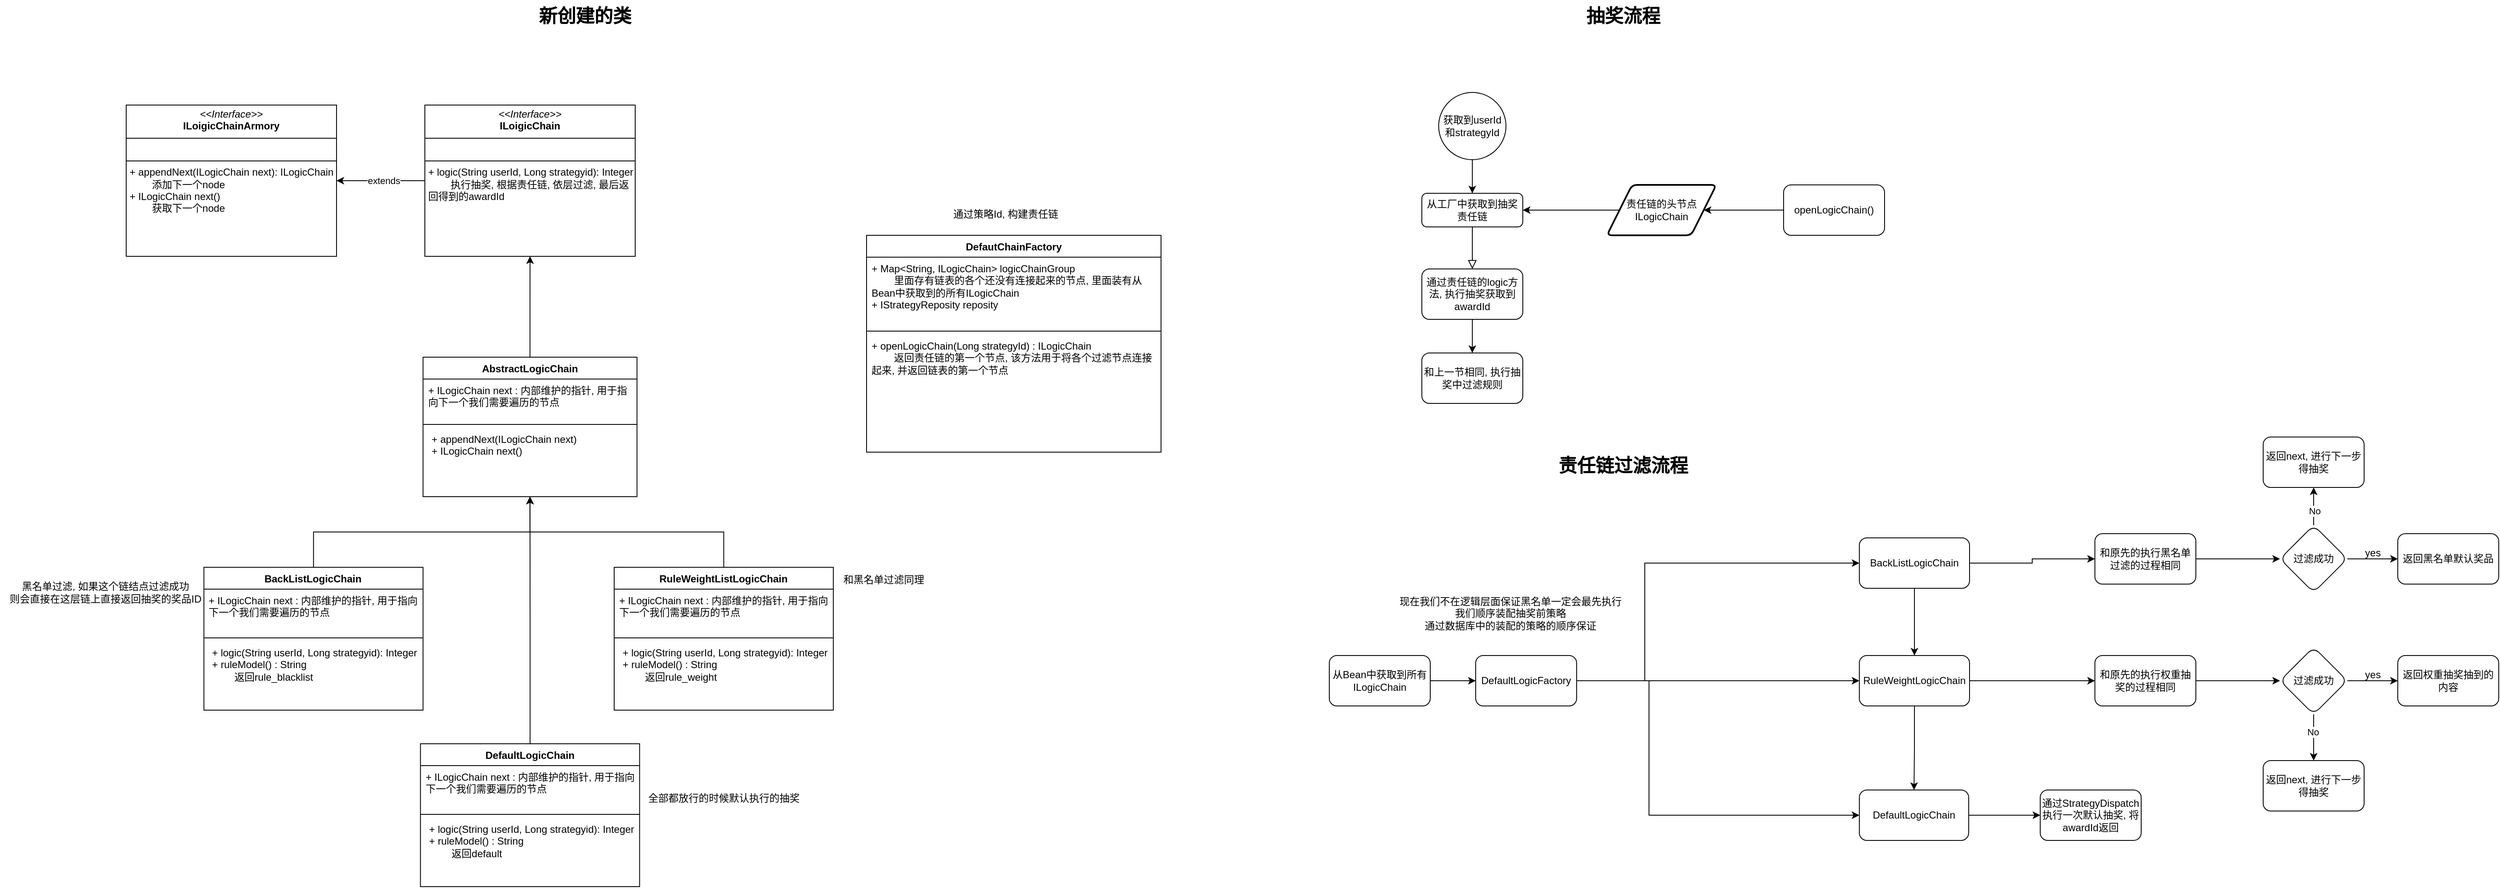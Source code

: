 <mxfile version="26.0.16" pages="2">
  <diagram id="C5RBs43oDa-KdzZeNtuy" name="Page-1">
    <mxGraphModel dx="4658" dy="1450" grid="1" gridSize="10" guides="1" tooltips="1" connect="1" arrows="1" fold="1" page="1" pageScale="1" pageWidth="827" pageHeight="1169" math="0" shadow="0">
      <root>
        <mxCell id="WIyWlLk6GJQsqaUBKTNV-0" />
        <mxCell id="WIyWlLk6GJQsqaUBKTNV-1" parent="WIyWlLk6GJQsqaUBKTNV-0" />
        <mxCell id="WIyWlLk6GJQsqaUBKTNV-2" value="" style="rounded=0;html=1;jettySize=auto;orthogonalLoop=1;fontSize=11;endArrow=block;endFill=0;endSize=8;strokeWidth=1;shadow=0;labelBackgroundColor=none;edgeStyle=orthogonalEdgeStyle;entryX=0.5;entryY=0;entryDx=0;entryDy=0;" parent="WIyWlLk6GJQsqaUBKTNV-1" source="WIyWlLk6GJQsqaUBKTNV-3" target="h3uN96VIlg2lQt_zLqYY-47" edge="1">
          <mxGeometry relative="1" as="geometry">
            <mxPoint x="120.0" y="350" as="targetPoint" />
          </mxGeometry>
        </mxCell>
        <mxCell id="WIyWlLk6GJQsqaUBKTNV-3" value="从工厂中获取到抽奖责任链" style="rounded=1;whiteSpace=wrap;html=1;fontSize=12;glass=0;strokeWidth=1;shadow=0;" parent="WIyWlLk6GJQsqaUBKTNV-1" vertex="1">
          <mxGeometry x="60" y="260" width="120" height="40" as="geometry" />
        </mxCell>
        <mxCell id="h3uN96VIlg2lQt_zLqYY-0" value="&lt;b&gt;&lt;font style=&quot;font-size: 22px;&quot;&gt;新创建的类&lt;/font&gt;&lt;/b&gt;" style="text;html=1;align=center;verticalAlign=middle;resizable=0;points=[];autosize=1;strokeColor=none;fillColor=none;" vertex="1" parent="WIyWlLk6GJQsqaUBKTNV-1">
          <mxGeometry x="-1000" y="30" width="130" height="40" as="geometry" />
        </mxCell>
        <mxCell id="h3uN96VIlg2lQt_zLqYY-34" value="&lt;font style=&quot;font-size: 22px;&quot;&gt;&lt;b&gt;抽奖流程&lt;/b&gt;&lt;/font&gt;" style="text;html=1;align=center;verticalAlign=middle;resizable=0;points=[];autosize=1;strokeColor=none;fillColor=none;" vertex="1" parent="WIyWlLk6GJQsqaUBKTNV-1">
          <mxGeometry x="244" y="30" width="110" height="40" as="geometry" />
        </mxCell>
        <mxCell id="h3uN96VIlg2lQt_zLqYY-39" style="edgeStyle=orthogonalEdgeStyle;rounded=0;orthogonalLoop=1;jettySize=auto;html=1;entryX=0.5;entryY=0;entryDx=0;entryDy=0;" edge="1" parent="WIyWlLk6GJQsqaUBKTNV-1" source="h3uN96VIlg2lQt_zLqYY-38" target="WIyWlLk6GJQsqaUBKTNV-3">
          <mxGeometry relative="1" as="geometry" />
        </mxCell>
        <mxCell id="h3uN96VIlg2lQt_zLqYY-38" value="获取到userId和strategyId" style="ellipse;whiteSpace=wrap;html=1;" vertex="1" parent="WIyWlLk6GJQsqaUBKTNV-1">
          <mxGeometry x="80" y="140" width="80" height="80" as="geometry" />
        </mxCell>
        <mxCell id="h3uN96VIlg2lQt_zLqYY-54" style="edgeStyle=orthogonalEdgeStyle;rounded=0;orthogonalLoop=1;jettySize=auto;html=1;" edge="1" parent="WIyWlLk6GJQsqaUBKTNV-1" source="h3uN96VIlg2lQt_zLqYY-43" target="h3uN96VIlg2lQt_zLqYY-52">
          <mxGeometry relative="1" as="geometry" />
        </mxCell>
        <mxCell id="h3uN96VIlg2lQt_zLqYY-43" value="openLogicChain()" style="rounded=1;whiteSpace=wrap;html=1;" vertex="1" parent="WIyWlLk6GJQsqaUBKTNV-1">
          <mxGeometry x="490" y="250" width="120" height="60" as="geometry" />
        </mxCell>
        <mxCell id="h3uN96VIlg2lQt_zLqYY-50" value="" style="edgeStyle=orthogonalEdgeStyle;rounded=0;orthogonalLoop=1;jettySize=auto;html=1;" edge="1" parent="WIyWlLk6GJQsqaUBKTNV-1" source="h3uN96VIlg2lQt_zLqYY-47" target="h3uN96VIlg2lQt_zLqYY-49">
          <mxGeometry relative="1" as="geometry" />
        </mxCell>
        <mxCell id="h3uN96VIlg2lQt_zLqYY-47" value="通过责任链的logic方法, 执行抽奖获取到awardId" style="rounded=1;whiteSpace=wrap;html=1;" vertex="1" parent="WIyWlLk6GJQsqaUBKTNV-1">
          <mxGeometry x="60" y="350" width="120" height="60" as="geometry" />
        </mxCell>
        <mxCell id="h3uN96VIlg2lQt_zLqYY-49" value="和上一节相同, 执行抽奖中过滤规则" style="whiteSpace=wrap;html=1;rounded=1;" vertex="1" parent="WIyWlLk6GJQsqaUBKTNV-1">
          <mxGeometry x="60" y="450" width="120" height="60" as="geometry" />
        </mxCell>
        <mxCell id="h3uN96VIlg2lQt_zLqYY-53" style="edgeStyle=orthogonalEdgeStyle;rounded=0;orthogonalLoop=1;jettySize=auto;html=1;" edge="1" parent="WIyWlLk6GJQsqaUBKTNV-1" source="h3uN96VIlg2lQt_zLqYY-52" target="WIyWlLk6GJQsqaUBKTNV-3">
          <mxGeometry relative="1" as="geometry" />
        </mxCell>
        <mxCell id="h3uN96VIlg2lQt_zLqYY-52" value="责任链的头节点 ILogicChain" style="shape=parallelogram;html=1;strokeWidth=2;perimeter=parallelogramPerimeter;whiteSpace=wrap;rounded=1;arcSize=12;size=0.23;" vertex="1" parent="WIyWlLk6GJQsqaUBKTNV-1">
          <mxGeometry x="280" y="250" width="130" height="60" as="geometry" />
        </mxCell>
        <mxCell id="h3uN96VIlg2lQt_zLqYY-57" value="&lt;font style=&quot;font-size: 22px;&quot;&gt;&lt;b&gt;责任链过滤流程&lt;/b&gt;&lt;/font&gt;" style="text;html=1;align=center;verticalAlign=middle;resizable=0;points=[];autosize=1;strokeColor=none;fillColor=none;" vertex="1" parent="WIyWlLk6GJQsqaUBKTNV-1">
          <mxGeometry x="209" y="565" width="180" height="40" as="geometry" />
        </mxCell>
        <mxCell id="h3uN96VIlg2lQt_zLqYY-60" value="" style="edgeStyle=orthogonalEdgeStyle;rounded=0;orthogonalLoop=1;jettySize=auto;html=1;entryX=0;entryY=0.5;entryDx=0;entryDy=0;" edge="1" parent="WIyWlLk6GJQsqaUBKTNV-1" source="h3uN96VIlg2lQt_zLqYY-58" target="h3uN96VIlg2lQt_zLqYY-59">
          <mxGeometry relative="1" as="geometry" />
        </mxCell>
        <mxCell id="h3uN96VIlg2lQt_zLqYY-63" style="edgeStyle=orthogonalEdgeStyle;rounded=0;orthogonalLoop=1;jettySize=auto;html=1;entryX=0;entryY=0.5;entryDx=0;entryDy=0;" edge="1" parent="WIyWlLk6GJQsqaUBKTNV-1" source="h3uN96VIlg2lQt_zLqYY-58" target="h3uN96VIlg2lQt_zLqYY-61">
          <mxGeometry relative="1" as="geometry" />
        </mxCell>
        <mxCell id="h3uN96VIlg2lQt_zLqYY-64" style="edgeStyle=orthogonalEdgeStyle;rounded=0;orthogonalLoop=1;jettySize=auto;html=1;entryX=0;entryY=0.5;entryDx=0;entryDy=0;" edge="1" parent="WIyWlLk6GJQsqaUBKTNV-1" source="h3uN96VIlg2lQt_zLqYY-58" target="h3uN96VIlg2lQt_zLqYY-62">
          <mxGeometry relative="1" as="geometry">
            <Array as="points">
              <mxPoint x="330" y="840" />
              <mxPoint x="330" y="1000" />
            </Array>
          </mxGeometry>
        </mxCell>
        <mxCell id="h3uN96VIlg2lQt_zLqYY-74" value="" style="edgeStyle=orthogonalEdgeStyle;rounded=0;orthogonalLoop=1;jettySize=auto;html=1;" edge="1" parent="WIyWlLk6GJQsqaUBKTNV-1" source="h3uN96VIlg2lQt_zLqYY-58" target="h3uN96VIlg2lQt_zLqYY-73">
          <mxGeometry relative="1" as="geometry" />
        </mxCell>
        <mxCell id="h3uN96VIlg2lQt_zLqYY-58" value="从Bean中获取到所有ILogicChain" style="rounded=1;whiteSpace=wrap;html=1;" vertex="1" parent="WIyWlLk6GJQsqaUBKTNV-1">
          <mxGeometry x="-50" y="810" width="120" height="60" as="geometry" />
        </mxCell>
        <mxCell id="h3uN96VIlg2lQt_zLqYY-65" style="edgeStyle=orthogonalEdgeStyle;rounded=0;orthogonalLoop=1;jettySize=auto;html=1;" edge="1" parent="WIyWlLk6GJQsqaUBKTNV-1" source="h3uN96VIlg2lQt_zLqYY-59" target="h3uN96VIlg2lQt_zLqYY-61">
          <mxGeometry relative="1" as="geometry" />
        </mxCell>
        <mxCell id="h3uN96VIlg2lQt_zLqYY-94" style="edgeStyle=orthogonalEdgeStyle;rounded=0;orthogonalLoop=1;jettySize=auto;html=1;entryX=0;entryY=0.5;entryDx=0;entryDy=0;" edge="1" parent="WIyWlLk6GJQsqaUBKTNV-1" source="h3uN96VIlg2lQt_zLqYY-59" target="h3uN96VIlg2lQt_zLqYY-86">
          <mxGeometry relative="1" as="geometry" />
        </mxCell>
        <mxCell id="h3uN96VIlg2lQt_zLqYY-59" value="BackListLogicChain" style="whiteSpace=wrap;html=1;rounded=1;" vertex="1" parent="WIyWlLk6GJQsqaUBKTNV-1">
          <mxGeometry x="580" y="670" width="131" height="60" as="geometry" />
        </mxCell>
        <mxCell id="h3uN96VIlg2lQt_zLqYY-66" style="edgeStyle=orthogonalEdgeStyle;rounded=0;orthogonalLoop=1;jettySize=auto;html=1;entryX=0.5;entryY=0;entryDx=0;entryDy=0;" edge="1" parent="WIyWlLk6GJQsqaUBKTNV-1" source="h3uN96VIlg2lQt_zLqYY-61" target="h3uN96VIlg2lQt_zLqYY-62">
          <mxGeometry relative="1" as="geometry" />
        </mxCell>
        <mxCell id="h3uN96VIlg2lQt_zLqYY-76" value="" style="edgeStyle=orthogonalEdgeStyle;rounded=0;orthogonalLoop=1;jettySize=auto;html=1;" edge="1" parent="WIyWlLk6GJQsqaUBKTNV-1" source="h3uN96VIlg2lQt_zLqYY-61" target="h3uN96VIlg2lQt_zLqYY-75">
          <mxGeometry relative="1" as="geometry" />
        </mxCell>
        <mxCell id="h3uN96VIlg2lQt_zLqYY-61" value="RuleWeightLogicChain" style="rounded=1;whiteSpace=wrap;html=1;" vertex="1" parent="WIyWlLk6GJQsqaUBKTNV-1">
          <mxGeometry x="580" y="810" width="131" height="60" as="geometry" />
        </mxCell>
        <mxCell id="h3uN96VIlg2lQt_zLqYY-70" value="" style="edgeStyle=orthogonalEdgeStyle;rounded=0;orthogonalLoop=1;jettySize=auto;html=1;" edge="1" parent="WIyWlLk6GJQsqaUBKTNV-1" source="h3uN96VIlg2lQt_zLqYY-62" target="h3uN96VIlg2lQt_zLqYY-69">
          <mxGeometry relative="1" as="geometry" />
        </mxCell>
        <mxCell id="h3uN96VIlg2lQt_zLqYY-62" value="DefaultLogicChain" style="rounded=1;whiteSpace=wrap;html=1;" vertex="1" parent="WIyWlLk6GJQsqaUBKTNV-1">
          <mxGeometry x="580" y="970" width="130" height="60" as="geometry" />
        </mxCell>
        <mxCell id="h3uN96VIlg2lQt_zLqYY-69" value="通过StrategyDispatch执行一次默认抽奖, 将awardId返回" style="whiteSpace=wrap;html=1;rounded=1;" vertex="1" parent="WIyWlLk6GJQsqaUBKTNV-1">
          <mxGeometry x="795" y="970" width="120" height="60" as="geometry" />
        </mxCell>
        <mxCell id="h3uN96VIlg2lQt_zLqYY-26" style="edgeStyle=orthogonalEdgeStyle;rounded=0;orthogonalLoop=1;jettySize=auto;html=1;entryX=1;entryY=0.5;entryDx=0;entryDy=0;" edge="1" parent="WIyWlLk6GJQsqaUBKTNV-1" source="h3uN96VIlg2lQt_zLqYY-1" target="h3uN96VIlg2lQt_zLqYY-25">
          <mxGeometry relative="1" as="geometry" />
        </mxCell>
        <mxCell id="h3uN96VIlg2lQt_zLqYY-27" value="extends" style="edgeLabel;html=1;align=center;verticalAlign=middle;resizable=0;points=[];" vertex="1" connectable="0" parent="h3uN96VIlg2lQt_zLqYY-26">
          <mxGeometry x="-0.07" relative="1" as="geometry">
            <mxPoint as="offset" />
          </mxGeometry>
        </mxCell>
        <mxCell id="h3uN96VIlg2lQt_zLqYY-1" value="&lt;p style=&quot;margin:0px;margin-top:4px;text-align:center;&quot;&gt;&lt;i&gt;&amp;lt;&amp;lt;Interface&amp;gt;&amp;gt;&lt;/i&gt;&lt;br&gt;&lt;b&gt;ILoigicChain&lt;/b&gt;&lt;/p&gt;&lt;hr size=&quot;1&quot; style=&quot;border-style:solid;&quot;&gt;&lt;p style=&quot;margin:0px;margin-left:4px;&quot;&gt;&lt;br&gt;&lt;/p&gt;&lt;hr size=&quot;1&quot; style=&quot;border-style:solid;&quot;&gt;&lt;p style=&quot;margin:0px;margin-left:4px;&quot;&gt;+ logic(String userId, Long strategyid): Integer&lt;/p&gt;&lt;p style=&quot;margin:0px;margin-left:4px;&quot;&gt;&lt;span style=&quot;white-space: pre;&quot;&gt;&#x9;&lt;/span&gt;执行抽奖, 根据责任链, 依层过滤, 最后返回得到的awardId&lt;br&gt;&lt;/p&gt;" style="verticalAlign=top;align=left;overflow=fill;html=1;whiteSpace=wrap;" vertex="1" parent="WIyWlLk6GJQsqaUBKTNV-1">
          <mxGeometry x="-1125.01" y="155" width="250" height="180" as="geometry" />
        </mxCell>
        <mxCell id="h3uN96VIlg2lQt_zLqYY-6" style="edgeStyle=orthogonalEdgeStyle;rounded=0;orthogonalLoop=1;jettySize=auto;html=1;" edge="1" parent="WIyWlLk6GJQsqaUBKTNV-1" source="h3uN96VIlg2lQt_zLqYY-2" target="h3uN96VIlg2lQt_zLqYY-1">
          <mxGeometry relative="1" as="geometry" />
        </mxCell>
        <mxCell id="h3uN96VIlg2lQt_zLqYY-2" value="AbstractLogicChain" style="swimlane;fontStyle=1;align=center;verticalAlign=top;childLayout=stackLayout;horizontal=1;startSize=26;horizontalStack=0;resizeParent=1;resizeParentMax=0;resizeLast=0;collapsible=1;marginBottom=0;whiteSpace=wrap;html=1;" vertex="1" parent="WIyWlLk6GJQsqaUBKTNV-1">
          <mxGeometry x="-1127.17" y="455" width="254.33" height="166" as="geometry" />
        </mxCell>
        <mxCell id="h3uN96VIlg2lQt_zLqYY-3" value="+ ILogicChain next : 内部维护的指针, 用于指向下一个我们需要遍历的节点" style="text;strokeColor=none;fillColor=none;align=left;verticalAlign=top;spacingLeft=4;spacingRight=4;overflow=hidden;rotatable=0;points=[[0,0.5],[1,0.5]];portConstraint=eastwest;whiteSpace=wrap;html=1;" vertex="1" parent="h3uN96VIlg2lQt_zLqYY-2">
          <mxGeometry y="26" width="254.33" height="50" as="geometry" />
        </mxCell>
        <mxCell id="h3uN96VIlg2lQt_zLqYY-4" value="" style="line;strokeWidth=1;fillColor=none;align=left;verticalAlign=middle;spacingTop=-1;spacingLeft=3;spacingRight=3;rotatable=0;labelPosition=right;points=[];portConstraint=eastwest;strokeColor=inherit;" vertex="1" parent="h3uN96VIlg2lQt_zLqYY-2">
          <mxGeometry y="76" width="254.33" height="8" as="geometry" />
        </mxCell>
        <mxCell id="h3uN96VIlg2lQt_zLqYY-5" value="&lt;p style=&quot;margin: 0px 0px 0px 4px;&quot;&gt;+ appendNext(ILogicChain next)&lt;/p&gt;&lt;p style=&quot;margin: 0px 0px 0px 4px;&quot;&gt;+ ILogicChain next()&lt;br&gt;&lt;/p&gt;" style="text;strokeColor=none;fillColor=none;align=left;verticalAlign=top;spacingLeft=4;spacingRight=4;overflow=hidden;rotatable=0;points=[[0,0.5],[1,0.5]];portConstraint=eastwest;whiteSpace=wrap;html=1;" vertex="1" parent="h3uN96VIlg2lQt_zLqYY-2">
          <mxGeometry y="84" width="254.33" height="82" as="geometry" />
        </mxCell>
        <mxCell id="h3uN96VIlg2lQt_zLqYY-11" style="edgeStyle=orthogonalEdgeStyle;rounded=0;orthogonalLoop=1;jettySize=auto;html=1;" edge="1" parent="WIyWlLk6GJQsqaUBKTNV-1" source="h3uN96VIlg2lQt_zLqYY-7" target="h3uN96VIlg2lQt_zLqYY-2">
          <mxGeometry relative="1" as="geometry" />
        </mxCell>
        <mxCell id="h3uN96VIlg2lQt_zLqYY-7" value="BackListLogicChain" style="swimlane;fontStyle=1;align=center;verticalAlign=top;childLayout=stackLayout;horizontal=1;startSize=26;horizontalStack=0;resizeParent=1;resizeParentMax=0;resizeLast=0;collapsible=1;marginBottom=0;whiteSpace=wrap;html=1;aspect=fixed;" vertex="1" parent="WIyWlLk6GJQsqaUBKTNV-1">
          <mxGeometry x="-1387.64" y="705" width="260.47" height="170" as="geometry" />
        </mxCell>
        <mxCell id="h3uN96VIlg2lQt_zLqYY-8" value="+ ILogicChain next : 内部维护的指针, 用于指向下一个我们需要遍历的节点" style="text;strokeColor=none;fillColor=none;align=left;verticalAlign=top;spacingLeft=4;spacingRight=4;overflow=hidden;rotatable=0;points=[[0,0.5],[1,0.5]];portConstraint=eastwest;whiteSpace=wrap;html=1;" vertex="1" parent="h3uN96VIlg2lQt_zLqYY-7">
          <mxGeometry y="26" width="260.47" height="54" as="geometry" />
        </mxCell>
        <mxCell id="h3uN96VIlg2lQt_zLqYY-9" value="" style="line;strokeWidth=1;fillColor=none;align=left;verticalAlign=middle;spacingTop=-1;spacingLeft=3;spacingRight=3;rotatable=0;labelPosition=right;points=[];portConstraint=eastwest;strokeColor=inherit;" vertex="1" parent="h3uN96VIlg2lQt_zLqYY-7">
          <mxGeometry y="80" width="260.47" height="8" as="geometry" />
        </mxCell>
        <mxCell id="h3uN96VIlg2lQt_zLqYY-10" value="&lt;p style=&quot;margin: 0px 0px 0px 4px;&quot;&gt;+ logic(String userId, Long strategyid): Integer&lt;/p&gt;&lt;p style=&quot;margin: 0px 0px 0px 4px;&quot;&gt;+ ruleModel() : String&lt;br&gt;&lt;span style=&quot;white-space: pre;&quot;&gt;&#x9;&lt;/span&gt;返回rule_blacklist&lt;br&gt;&lt;/p&gt;" style="text;strokeColor=none;fillColor=none;align=left;verticalAlign=top;spacingLeft=4;spacingRight=4;overflow=hidden;rotatable=0;points=[[0,0.5],[1,0.5]];portConstraint=eastwest;whiteSpace=wrap;html=1;" vertex="1" parent="h3uN96VIlg2lQt_zLqYY-7">
          <mxGeometry y="88" width="260.47" height="82" as="geometry" />
        </mxCell>
        <mxCell id="h3uN96VIlg2lQt_zLqYY-16" style="edgeStyle=orthogonalEdgeStyle;rounded=0;orthogonalLoop=1;jettySize=auto;html=1;" edge="1" parent="WIyWlLk6GJQsqaUBKTNV-1" source="h3uN96VIlg2lQt_zLqYY-12" target="h3uN96VIlg2lQt_zLqYY-2">
          <mxGeometry relative="1" as="geometry" />
        </mxCell>
        <mxCell id="h3uN96VIlg2lQt_zLqYY-12" value="RuleWeightListLogicChain" style="swimlane;fontStyle=1;align=center;verticalAlign=top;childLayout=stackLayout;horizontal=1;startSize=26;horizontalStack=0;resizeParent=1;resizeParentMax=0;resizeLast=0;collapsible=1;marginBottom=0;whiteSpace=wrap;html=1;aspect=fixed;" vertex="1" parent="WIyWlLk6GJQsqaUBKTNV-1">
          <mxGeometry x="-900" y="705" width="260.47" height="170" as="geometry" />
        </mxCell>
        <mxCell id="h3uN96VIlg2lQt_zLqYY-13" value="+ ILogicChain next : 内部维护的指针, 用于指向下一个我们需要遍历的节点" style="text;strokeColor=none;fillColor=none;align=left;verticalAlign=top;spacingLeft=4;spacingRight=4;overflow=hidden;rotatable=0;points=[[0,0.5],[1,0.5]];portConstraint=eastwest;whiteSpace=wrap;html=1;" vertex="1" parent="h3uN96VIlg2lQt_zLqYY-12">
          <mxGeometry y="26" width="260.47" height="54" as="geometry" />
        </mxCell>
        <mxCell id="h3uN96VIlg2lQt_zLqYY-14" value="" style="line;strokeWidth=1;fillColor=none;align=left;verticalAlign=middle;spacingTop=-1;spacingLeft=3;spacingRight=3;rotatable=0;labelPosition=right;points=[];portConstraint=eastwest;strokeColor=inherit;" vertex="1" parent="h3uN96VIlg2lQt_zLqYY-12">
          <mxGeometry y="80" width="260.47" height="8" as="geometry" />
        </mxCell>
        <mxCell id="h3uN96VIlg2lQt_zLqYY-15" value="&lt;p style=&quot;margin: 0px 0px 0px 4px;&quot;&gt;+ logic(String userId, Long strategyid): Integer&lt;/p&gt;&lt;p style=&quot;margin: 0px 0px 0px 4px;&quot;&gt;+ ruleModel() : String&lt;br&gt;&lt;span style=&quot;white-space: pre;&quot;&gt;&#x9;&lt;/span&gt;返回rule_weight&lt;/p&gt;" style="text;strokeColor=none;fillColor=none;align=left;verticalAlign=top;spacingLeft=4;spacingRight=4;overflow=hidden;rotatable=0;points=[[0,0.5],[1,0.5]];portConstraint=eastwest;whiteSpace=wrap;html=1;" vertex="1" parent="h3uN96VIlg2lQt_zLqYY-12">
          <mxGeometry y="88" width="260.47" height="82" as="geometry" />
        </mxCell>
        <mxCell id="h3uN96VIlg2lQt_zLqYY-21" style="edgeStyle=orthogonalEdgeStyle;rounded=0;orthogonalLoop=1;jettySize=auto;html=1;" edge="1" parent="WIyWlLk6GJQsqaUBKTNV-1" source="h3uN96VIlg2lQt_zLqYY-17" target="h3uN96VIlg2lQt_zLqYY-2">
          <mxGeometry relative="1" as="geometry" />
        </mxCell>
        <mxCell id="h3uN96VIlg2lQt_zLqYY-17" value="DefaultLogicChain" style="swimlane;fontStyle=1;align=center;verticalAlign=top;childLayout=stackLayout;horizontal=1;startSize=26;horizontalStack=0;resizeParent=1;resizeParentMax=0;resizeLast=0;collapsible=1;marginBottom=0;whiteSpace=wrap;html=1;aspect=fixed;" vertex="1" parent="WIyWlLk6GJQsqaUBKTNV-1">
          <mxGeometry x="-1130.24" y="915" width="260.47" height="170" as="geometry" />
        </mxCell>
        <mxCell id="h3uN96VIlg2lQt_zLqYY-18" value="+ ILogicChain next : 内部维护的指针, 用于指向下一个我们需要遍历的节点" style="text;strokeColor=none;fillColor=none;align=left;verticalAlign=top;spacingLeft=4;spacingRight=4;overflow=hidden;rotatable=0;points=[[0,0.5],[1,0.5]];portConstraint=eastwest;whiteSpace=wrap;html=1;" vertex="1" parent="h3uN96VIlg2lQt_zLqYY-17">
          <mxGeometry y="26" width="260.47" height="54" as="geometry" />
        </mxCell>
        <mxCell id="h3uN96VIlg2lQt_zLqYY-19" value="" style="line;strokeWidth=1;fillColor=none;align=left;verticalAlign=middle;spacingTop=-1;spacingLeft=3;spacingRight=3;rotatable=0;labelPosition=right;points=[];portConstraint=eastwest;strokeColor=inherit;" vertex="1" parent="h3uN96VIlg2lQt_zLqYY-17">
          <mxGeometry y="80" width="260.47" height="8" as="geometry" />
        </mxCell>
        <mxCell id="h3uN96VIlg2lQt_zLqYY-20" value="&lt;p style=&quot;margin: 0px 0px 0px 4px;&quot;&gt;+ logic(String userId, Long strategyid): Integer&lt;/p&gt;&lt;p style=&quot;margin: 0px 0px 0px 4px;&quot;&gt;+ ruleModel() : String&lt;br&gt;&lt;span style=&quot;white-space: pre;&quot;&gt;&#x9;&lt;/span&gt;返回default&lt;/p&gt;" style="text;strokeColor=none;fillColor=none;align=left;verticalAlign=top;spacingLeft=4;spacingRight=4;overflow=hidden;rotatable=0;points=[[0,0.5],[1,0.5]];portConstraint=eastwest;whiteSpace=wrap;html=1;" vertex="1" parent="h3uN96VIlg2lQt_zLqYY-17">
          <mxGeometry y="88" width="260.47" height="82" as="geometry" />
        </mxCell>
        <mxCell id="h3uN96VIlg2lQt_zLqYY-22" value="全部都放行的时候默认执行的抽奖" style="text;html=1;align=center;verticalAlign=middle;resizable=0;points=[];autosize=1;strokeColor=none;fillColor=none;" vertex="1" parent="WIyWlLk6GJQsqaUBKTNV-1">
          <mxGeometry x="-869.77" y="965" width="200" height="30" as="geometry" />
        </mxCell>
        <mxCell id="h3uN96VIlg2lQt_zLqYY-23" value="黑名单过滤, 如果这个链结点过滤成功&lt;br&gt;则会直接在这层链上直接返回抽奖的奖品ID" style="text;html=1;align=center;verticalAlign=middle;resizable=0;points=[];autosize=1;strokeColor=none;fillColor=none;" vertex="1" parent="WIyWlLk6GJQsqaUBKTNV-1">
          <mxGeometry x="-1630" y="715" width="250" height="40" as="geometry" />
        </mxCell>
        <mxCell id="h3uN96VIlg2lQt_zLqYY-24" value="和黑名单过滤同理" style="text;html=1;align=center;verticalAlign=middle;resizable=0;points=[];autosize=1;strokeColor=none;fillColor=none;" vertex="1" parent="WIyWlLk6GJQsqaUBKTNV-1">
          <mxGeometry x="-639.53" y="705" width="120" height="30" as="geometry" />
        </mxCell>
        <mxCell id="h3uN96VIlg2lQt_zLqYY-25" value="&lt;p style=&quot;margin:0px;margin-top:4px;text-align:center;&quot;&gt;&lt;i&gt;&amp;lt;&amp;lt;Interface&amp;gt;&amp;gt;&lt;/i&gt;&lt;br&gt;&lt;b&gt;ILoigicChainArmory&lt;/b&gt;&lt;/p&gt;&lt;hr size=&quot;1&quot; style=&quot;border-style:solid;&quot;&gt;&lt;p style=&quot;margin:0px;margin-left:4px;&quot;&gt;&lt;br&gt;&lt;/p&gt;&lt;hr size=&quot;1&quot; style=&quot;border-style:solid;&quot;&gt;&lt;p style=&quot;margin:0px;margin-left:4px;&quot;&gt;&lt;span style=&quot;background-color: transparent; color: light-dark(rgb(0, 0, 0), rgb(255, 255, 255));&quot;&gt;+ appendNext(ILogicChain next): ILogicChain&lt;/span&gt;&lt;/p&gt;&lt;p style=&quot;margin:0px;margin-left:4px;&quot;&gt;&lt;span style=&quot;white-space: pre;&quot;&gt;&#x9;&lt;/span&gt;添加下一个node&lt;br&gt;&lt;/p&gt;&lt;p style=&quot;margin:0px;margin-left:4px;&quot;&gt;+ ILogicChain next()&lt;/p&gt;&lt;p style=&quot;margin:0px;margin-left:4px;&quot;&gt;&lt;span style=&quot;white-space: pre;&quot;&gt;&#x9;&lt;/span&gt;获取下一个node&lt;br&gt;&lt;/p&gt;" style="verticalAlign=top;align=left;overflow=fill;html=1;whiteSpace=wrap;" vertex="1" parent="WIyWlLk6GJQsqaUBKTNV-1">
          <mxGeometry x="-1480" y="155" width="250" height="180" as="geometry" />
        </mxCell>
        <mxCell id="h3uN96VIlg2lQt_zLqYY-28" value="DefautChainFactory" style="swimlane;fontStyle=1;align=center;verticalAlign=top;childLayout=stackLayout;horizontal=1;startSize=26;horizontalStack=0;resizeParent=1;resizeParentMax=0;resizeLast=0;collapsible=1;marginBottom=0;whiteSpace=wrap;html=1;" vertex="1" parent="WIyWlLk6GJQsqaUBKTNV-1">
          <mxGeometry x="-600" y="310" width="350" height="258" as="geometry" />
        </mxCell>
        <mxCell id="h3uN96VIlg2lQt_zLqYY-29" value="+ Map&amp;lt;String, ILogicChain&amp;gt; logicChainGroup&lt;div&gt;&lt;span style=&quot;white-space: pre;&quot;&gt;&#x9;&lt;/span&gt;里面存有链表的各个还没有连接起来的节点, 里面装有从Bean中获取到的所有ILogicChain&lt;br&gt;&lt;/div&gt;&lt;div&gt;+ IStrategyReposity reposity&lt;/div&gt;" style="text;strokeColor=none;fillColor=none;align=left;verticalAlign=top;spacingLeft=4;spacingRight=4;overflow=hidden;rotatable=0;points=[[0,0.5],[1,0.5]];portConstraint=eastwest;whiteSpace=wrap;html=1;" vertex="1" parent="h3uN96VIlg2lQt_zLqYY-28">
          <mxGeometry y="26" width="350" height="84" as="geometry" />
        </mxCell>
        <mxCell id="h3uN96VIlg2lQt_zLqYY-30" value="" style="line;strokeWidth=1;fillColor=none;align=left;verticalAlign=middle;spacingTop=-1;spacingLeft=3;spacingRight=3;rotatable=0;labelPosition=right;points=[];portConstraint=eastwest;strokeColor=inherit;" vertex="1" parent="h3uN96VIlg2lQt_zLqYY-28">
          <mxGeometry y="110" width="350" height="8" as="geometry" />
        </mxCell>
        <mxCell id="h3uN96VIlg2lQt_zLqYY-31" value="+ openLogicChain(Long strategyId) : ILogicChain&lt;div&gt;&lt;span style=&quot;white-space: pre;&quot;&gt;&#x9;&lt;/span&gt;返回责任链的第一个节点, 该方法用于将各个过滤节点连接起来, 并返回链表的第一个节点&lt;br&gt;&lt;/div&gt;" style="text;strokeColor=none;fillColor=none;align=left;verticalAlign=top;spacingLeft=4;spacingRight=4;overflow=hidden;rotatable=0;points=[[0,0.5],[1,0.5]];portConstraint=eastwest;whiteSpace=wrap;html=1;" vertex="1" parent="h3uN96VIlg2lQt_zLqYY-28">
          <mxGeometry y="118" width="350" height="140" as="geometry" />
        </mxCell>
        <mxCell id="h3uN96VIlg2lQt_zLqYY-33" value="&lt;font&gt;通过策略Id, 构建责任链&lt;/font&gt;" style="text;html=1;align=center;verticalAlign=middle;resizable=0;points=[];autosize=1;strokeColor=none;fillColor=none;" vertex="1" parent="WIyWlLk6GJQsqaUBKTNV-1">
          <mxGeometry x="-510" y="270" width="150" height="30" as="geometry" />
        </mxCell>
        <mxCell id="h3uN96VIlg2lQt_zLqYY-73" value="DefaultLogicFactory" style="whiteSpace=wrap;html=1;rounded=1;" vertex="1" parent="WIyWlLk6GJQsqaUBKTNV-1">
          <mxGeometry x="124" y="810" width="120" height="60" as="geometry" />
        </mxCell>
        <mxCell id="h3uN96VIlg2lQt_zLqYY-78" value="" style="edgeStyle=orthogonalEdgeStyle;rounded=0;orthogonalLoop=1;jettySize=auto;html=1;" edge="1" parent="WIyWlLk6GJQsqaUBKTNV-1" source="h3uN96VIlg2lQt_zLqYY-75" target="h3uN96VIlg2lQt_zLqYY-77">
          <mxGeometry relative="1" as="geometry" />
        </mxCell>
        <mxCell id="h3uN96VIlg2lQt_zLqYY-75" value="和原先的执行权重抽奖的过程相同" style="whiteSpace=wrap;html=1;rounded=1;" vertex="1" parent="WIyWlLk6GJQsqaUBKTNV-1">
          <mxGeometry x="860" y="810" width="120" height="60" as="geometry" />
        </mxCell>
        <mxCell id="h3uN96VIlg2lQt_zLqYY-80" value="" style="edgeStyle=orthogonalEdgeStyle;rounded=0;orthogonalLoop=1;jettySize=auto;html=1;" edge="1" parent="WIyWlLk6GJQsqaUBKTNV-1" source="h3uN96VIlg2lQt_zLqYY-77" target="h3uN96VIlg2lQt_zLqYY-79">
          <mxGeometry relative="1" as="geometry" />
        </mxCell>
        <mxCell id="h3uN96VIlg2lQt_zLqYY-83" value="" style="edgeStyle=orthogonalEdgeStyle;rounded=0;orthogonalLoop=1;jettySize=auto;html=1;" edge="1" parent="WIyWlLk6GJQsqaUBKTNV-1" source="h3uN96VIlg2lQt_zLqYY-77" target="h3uN96VIlg2lQt_zLqYY-82">
          <mxGeometry relative="1" as="geometry" />
        </mxCell>
        <mxCell id="h3uN96VIlg2lQt_zLqYY-84" value="No" style="edgeLabel;html=1;align=center;verticalAlign=middle;resizable=0;points=[];" vertex="1" connectable="0" parent="h3uN96VIlg2lQt_zLqYY-83">
          <mxGeometry x="-0.249" y="-1" relative="1" as="geometry">
            <mxPoint as="offset" />
          </mxGeometry>
        </mxCell>
        <mxCell id="h3uN96VIlg2lQt_zLqYY-77" value="过滤成功" style="rhombus;whiteSpace=wrap;html=1;rounded=1;" vertex="1" parent="WIyWlLk6GJQsqaUBKTNV-1">
          <mxGeometry x="1080" y="800" width="80" height="80" as="geometry" />
        </mxCell>
        <mxCell id="h3uN96VIlg2lQt_zLqYY-79" value="返回权重抽奖抽到的内容" style="whiteSpace=wrap;html=1;rounded=1;" vertex="1" parent="WIyWlLk6GJQsqaUBKTNV-1">
          <mxGeometry x="1220" y="810" width="120" height="60" as="geometry" />
        </mxCell>
        <mxCell id="h3uN96VIlg2lQt_zLqYY-81" value="yes" style="text;html=1;align=center;verticalAlign=middle;resizable=0;points=[];autosize=1;strokeColor=none;fillColor=none;" vertex="1" parent="WIyWlLk6GJQsqaUBKTNV-1">
          <mxGeometry x="1170" y="818" width="40" height="30" as="geometry" />
        </mxCell>
        <mxCell id="h3uN96VIlg2lQt_zLqYY-82" value="返回next, 进行下一步得抽奖" style="whiteSpace=wrap;html=1;rounded=1;" vertex="1" parent="WIyWlLk6GJQsqaUBKTNV-1">
          <mxGeometry x="1060" y="935" width="120" height="60" as="geometry" />
        </mxCell>
        <mxCell id="h3uN96VIlg2lQt_zLqYY-85" value="" style="edgeStyle=orthogonalEdgeStyle;rounded=0;orthogonalLoop=1;jettySize=auto;html=1;" edge="1" parent="WIyWlLk6GJQsqaUBKTNV-1" source="h3uN96VIlg2lQt_zLqYY-86" target="h3uN96VIlg2lQt_zLqYY-90">
          <mxGeometry relative="1" as="geometry" />
        </mxCell>
        <mxCell id="h3uN96VIlg2lQt_zLqYY-86" value="和原先的执行黑名单过滤的过程相同" style="whiteSpace=wrap;html=1;rounded=1;" vertex="1" parent="WIyWlLk6GJQsqaUBKTNV-1">
          <mxGeometry x="860" y="665" width="120" height="60" as="geometry" />
        </mxCell>
        <mxCell id="h3uN96VIlg2lQt_zLqYY-87" value="" style="edgeStyle=orthogonalEdgeStyle;rounded=0;orthogonalLoop=1;jettySize=auto;html=1;" edge="1" parent="WIyWlLk6GJQsqaUBKTNV-1" source="h3uN96VIlg2lQt_zLqYY-90" target="h3uN96VIlg2lQt_zLqYY-91">
          <mxGeometry relative="1" as="geometry" />
        </mxCell>
        <mxCell id="h3uN96VIlg2lQt_zLqYY-88" value="" style="edgeStyle=orthogonalEdgeStyle;rounded=0;orthogonalLoop=1;jettySize=auto;html=1;" edge="1" parent="WIyWlLk6GJQsqaUBKTNV-1" source="h3uN96VIlg2lQt_zLqYY-90" target="h3uN96VIlg2lQt_zLqYY-93">
          <mxGeometry relative="1" as="geometry" />
        </mxCell>
        <mxCell id="h3uN96VIlg2lQt_zLqYY-89" value="No" style="edgeLabel;html=1;align=center;verticalAlign=middle;resizable=0;points=[];" vertex="1" connectable="0" parent="h3uN96VIlg2lQt_zLqYY-88">
          <mxGeometry x="-0.249" y="-1" relative="1" as="geometry">
            <mxPoint as="offset" />
          </mxGeometry>
        </mxCell>
        <mxCell id="h3uN96VIlg2lQt_zLqYY-90" value="过滤成功" style="rhombus;whiteSpace=wrap;html=1;rounded=1;" vertex="1" parent="WIyWlLk6GJQsqaUBKTNV-1">
          <mxGeometry x="1080" y="655" width="80" height="80" as="geometry" />
        </mxCell>
        <mxCell id="h3uN96VIlg2lQt_zLqYY-91" value="返回黑名单默认奖品" style="whiteSpace=wrap;html=1;rounded=1;" vertex="1" parent="WIyWlLk6GJQsqaUBKTNV-1">
          <mxGeometry x="1220" y="665" width="120" height="60" as="geometry" />
        </mxCell>
        <mxCell id="h3uN96VIlg2lQt_zLqYY-92" value="yes" style="text;html=1;align=center;verticalAlign=middle;resizable=0;points=[];autosize=1;strokeColor=none;fillColor=none;" vertex="1" parent="WIyWlLk6GJQsqaUBKTNV-1">
          <mxGeometry x="1170" y="673" width="40" height="30" as="geometry" />
        </mxCell>
        <mxCell id="h3uN96VIlg2lQt_zLqYY-93" value="返回next, 进行下一步得抽奖" style="whiteSpace=wrap;html=1;rounded=1;" vertex="1" parent="WIyWlLk6GJQsqaUBKTNV-1">
          <mxGeometry x="1060" y="550" width="120" height="60" as="geometry" />
        </mxCell>
        <mxCell id="h3uN96VIlg2lQt_zLqYY-95" value="现在我们不在逻辑层面保证黑名单一定会最先执行&lt;br&gt;我们顺序装配抽奖前策略&lt;br&gt;通过数据库中的装配的策略的顺序保证" style="text;html=1;align=center;verticalAlign=middle;resizable=0;points=[];autosize=1;strokeColor=none;fillColor=none;" vertex="1" parent="WIyWlLk6GJQsqaUBKTNV-1">
          <mxGeometry x="20" y="730" width="290" height="60" as="geometry" />
        </mxCell>
      </root>
    </mxGraphModel>
  </diagram>
  <diagram id="pc0LRBSBq2T3dBTWiot5" name="第 2 页">
    <mxGraphModel dx="1502" dy="725" grid="1" gridSize="10" guides="1" tooltips="1" connect="1" arrows="1" fold="1" page="1" pageScale="1" pageWidth="827" pageHeight="1169" math="0" shadow="0">
      <root>
        <mxCell id="0" />
        <mxCell id="1" parent="0" />
      </root>
    </mxGraphModel>
  </diagram>
</mxfile>
